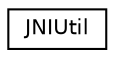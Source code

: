 digraph "Graphical Class Hierarchy"
{
 // LATEX_PDF_SIZE
  edge [fontname="Helvetica",fontsize="10",labelfontname="Helvetica",labelfontsize="10"];
  node [fontname="Helvetica",fontsize="10",shape=record];
  rankdir="LR";
  Node0 [label="JNIUtil",height=0.2,width=0.4,color="black", fillcolor="white", style="filled",URL="$class_j_n_i_util.html",tooltip=" "];
}
